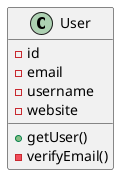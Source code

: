 @startuml UML
class User
{
  -id
  -email
  -username
  -website
  +getUser()
  -verifyEmail()
}
@enduml